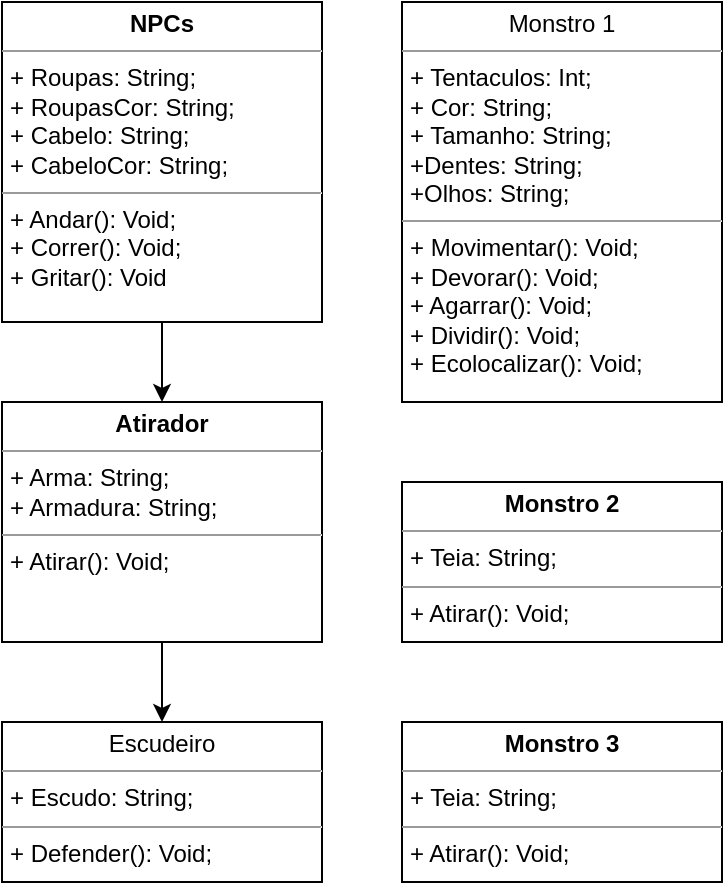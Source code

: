 <mxfile version="20.4.0" type="github">
  <diagram id="mzmHP1a-jA9n2_sP_3-K" name="Página-1">
    <mxGraphModel dx="1422" dy="737" grid="1" gridSize="10" guides="1" tooltips="1" connect="1" arrows="1" fold="1" page="1" pageScale="1" pageWidth="827" pageHeight="1169" math="0" shadow="0">
      <root>
        <mxCell id="0" />
        <mxCell id="1" parent="0" />
        <mxCell id="_7eUAmu0HwFqJ--l9VPM-1" value="&lt;p style=&quot;margin:0px;margin-top:4px;text-align:center;&quot;&gt;&lt;b&gt;NPCs&lt;/b&gt;&lt;/p&gt;&lt;hr size=&quot;1&quot;&gt;&lt;p style=&quot;margin:0px;margin-left:4px;&quot;&gt;+ Roupas: String;&lt;/p&gt;&lt;p style=&quot;margin:0px;margin-left:4px;&quot;&gt;+ RoupasCor: String;&lt;/p&gt;&lt;p style=&quot;margin:0px;margin-left:4px;&quot;&gt;+ Cabelo: String;&lt;/p&gt;&lt;p style=&quot;margin:0px;margin-left:4px;&quot;&gt;+ CabeloCor: String;&lt;/p&gt;&lt;hr size=&quot;1&quot;&gt;&lt;p style=&quot;margin:0px;margin-left:4px;&quot;&gt;+ Andar(): Void;&lt;/p&gt;&lt;p style=&quot;margin:0px;margin-left:4px;&quot;&gt;+ Correr(): Void;&lt;/p&gt;&lt;p style=&quot;margin:0px;margin-left:4px;&quot;&gt;+ Gritar(): Void&lt;/p&gt;" style="verticalAlign=top;align=left;overflow=fill;fontSize=12;fontFamily=Helvetica;html=1;" vertex="1" parent="1">
          <mxGeometry x="40" y="40" width="160" height="160" as="geometry" />
        </mxCell>
        <mxCell id="_7eUAmu0HwFqJ--l9VPM-2" value="&lt;p style=&quot;margin:0px;margin-top:4px;text-align:center;&quot;&gt;Monstro 1&lt;/p&gt;&lt;hr size=&quot;1&quot;&gt;&lt;p style=&quot;margin:0px;margin-left:4px;&quot;&gt;+ Tentaculos: Int;&lt;/p&gt;&lt;p style=&quot;margin:0px;margin-left:4px;&quot;&gt;+ Cor: String;&lt;/p&gt;&lt;p style=&quot;margin:0px;margin-left:4px;&quot;&gt;+ Tamanho: String;&lt;/p&gt;&lt;p style=&quot;margin:0px;margin-left:4px;&quot;&gt;+Dentes: String;&lt;/p&gt;&lt;p style=&quot;margin:0px;margin-left:4px;&quot;&gt;+Olhos: String;&lt;/p&gt;&lt;hr size=&quot;1&quot;&gt;&lt;p style=&quot;margin:0px;margin-left:4px;&quot;&gt;+ Movimentar(): Void;&lt;/p&gt;&lt;p style=&quot;margin:0px;margin-left:4px;&quot;&gt;+ Devorar(): Void;&lt;/p&gt;&lt;p style=&quot;margin:0px;margin-left:4px;&quot;&gt;+ Agarrar(): Void;&lt;/p&gt;&lt;p style=&quot;margin:0px;margin-left:4px;&quot;&gt;+ Dividir(): Void;&lt;/p&gt;&lt;p style=&quot;margin:0px;margin-left:4px;&quot;&gt;+ Ecolocalizar(): Void;&lt;/p&gt;" style="verticalAlign=top;align=left;overflow=fill;fontSize=12;fontFamily=Helvetica;html=1;" vertex="1" parent="1">
          <mxGeometry x="240" y="40" width="160" height="200" as="geometry" />
        </mxCell>
        <mxCell id="_7eUAmu0HwFqJ--l9VPM-4" value="&lt;p style=&quot;margin:0px;margin-top:4px;text-align:center;&quot;&gt;&lt;b&gt;Atirador&lt;/b&gt;&lt;/p&gt;&lt;hr size=&quot;1&quot;&gt;&lt;p style=&quot;margin:0px;margin-left:4px;&quot;&gt;+ Arma: String;&lt;/p&gt;&lt;p style=&quot;margin:0px;margin-left:4px;&quot;&gt;+ Armadura: String;&lt;/p&gt;&lt;hr size=&quot;1&quot;&gt;&lt;p style=&quot;margin:0px;margin-left:4px;&quot;&gt;+ Atirar(): Void;&lt;/p&gt;" style="verticalAlign=top;align=left;overflow=fill;fontSize=12;fontFamily=Helvetica;html=1;" vertex="1" parent="1">
          <mxGeometry x="40" y="240" width="160" height="120" as="geometry" />
        </mxCell>
        <mxCell id="_7eUAmu0HwFqJ--l9VPM-5" value="&lt;p style=&quot;margin:0px;margin-top:4px;text-align:center;&quot;&gt;Escudeiro&lt;/p&gt;&lt;hr size=&quot;1&quot;&gt;&lt;p style=&quot;margin:0px;margin-left:4px;&quot;&gt;+ Escudo: String;&lt;/p&gt;&lt;hr size=&quot;1&quot;&gt;&lt;p style=&quot;margin:0px;margin-left:4px;&quot;&gt;+ Defender(): Void;&lt;/p&gt;" style="verticalAlign=top;align=left;overflow=fill;fontSize=12;fontFamily=Helvetica;html=1;" vertex="1" parent="1">
          <mxGeometry x="40" y="400" width="160" height="80" as="geometry" />
        </mxCell>
        <mxCell id="_7eUAmu0HwFqJ--l9VPM-6" value="" style="endArrow=classic;html=1;rounded=0;exitX=0.5;exitY=1;exitDx=0;exitDy=0;entryX=0.5;entryY=0;entryDx=0;entryDy=0;" edge="1" parent="1" source="_7eUAmu0HwFqJ--l9VPM-1" target="_7eUAmu0HwFqJ--l9VPM-4">
          <mxGeometry width="50" height="50" relative="1" as="geometry">
            <mxPoint x="310" y="380" as="sourcePoint" />
            <mxPoint x="290" y="270" as="targetPoint" />
          </mxGeometry>
        </mxCell>
        <mxCell id="_7eUAmu0HwFqJ--l9VPM-7" value="" style="endArrow=classic;html=1;rounded=0;exitX=0.5;exitY=1;exitDx=0;exitDy=0;entryX=0.5;entryY=0;entryDx=0;entryDy=0;" edge="1" parent="1" source="_7eUAmu0HwFqJ--l9VPM-4" target="_7eUAmu0HwFqJ--l9VPM-5">
          <mxGeometry width="50" height="50" relative="1" as="geometry">
            <mxPoint x="310" y="380" as="sourcePoint" />
            <mxPoint x="360" y="330" as="targetPoint" />
          </mxGeometry>
        </mxCell>
        <mxCell id="_7eUAmu0HwFqJ--l9VPM-10" value="&lt;p style=&quot;margin:0px;margin-top:4px;text-align:center;&quot;&gt;&lt;b&gt;Monstro 2&lt;/b&gt;&lt;/p&gt;&lt;hr size=&quot;1&quot;&gt;&lt;p style=&quot;margin:0px;margin-left:4px;&quot;&gt;+ Teia: String;&lt;/p&gt;&lt;hr size=&quot;1&quot;&gt;&lt;p style=&quot;margin:0px;margin-left:4px;&quot;&gt;+ Atirar(): Void;&lt;/p&gt;" style="verticalAlign=top;align=left;overflow=fill;fontSize=12;fontFamily=Helvetica;html=1;" vertex="1" parent="1">
          <mxGeometry x="240" y="280" width="160" height="80" as="geometry" />
        </mxCell>
        <mxCell id="_7eUAmu0HwFqJ--l9VPM-11" value="&lt;p style=&quot;margin:0px;margin-top:4px;text-align:center;&quot;&gt;&lt;b&gt;Monstro 3&lt;/b&gt;&lt;/p&gt;&lt;hr size=&quot;1&quot;&gt;&lt;p style=&quot;margin:0px;margin-left:4px;&quot;&gt;+ Teia: String;&lt;/p&gt;&lt;hr size=&quot;1&quot;&gt;&lt;p style=&quot;margin:0px;margin-left:4px;&quot;&gt;+ Atirar(): Void;&lt;/p&gt;" style="verticalAlign=top;align=left;overflow=fill;fontSize=12;fontFamily=Helvetica;html=1;" vertex="1" parent="1">
          <mxGeometry x="240" y="400" width="160" height="80" as="geometry" />
        </mxCell>
      </root>
    </mxGraphModel>
  </diagram>
</mxfile>
